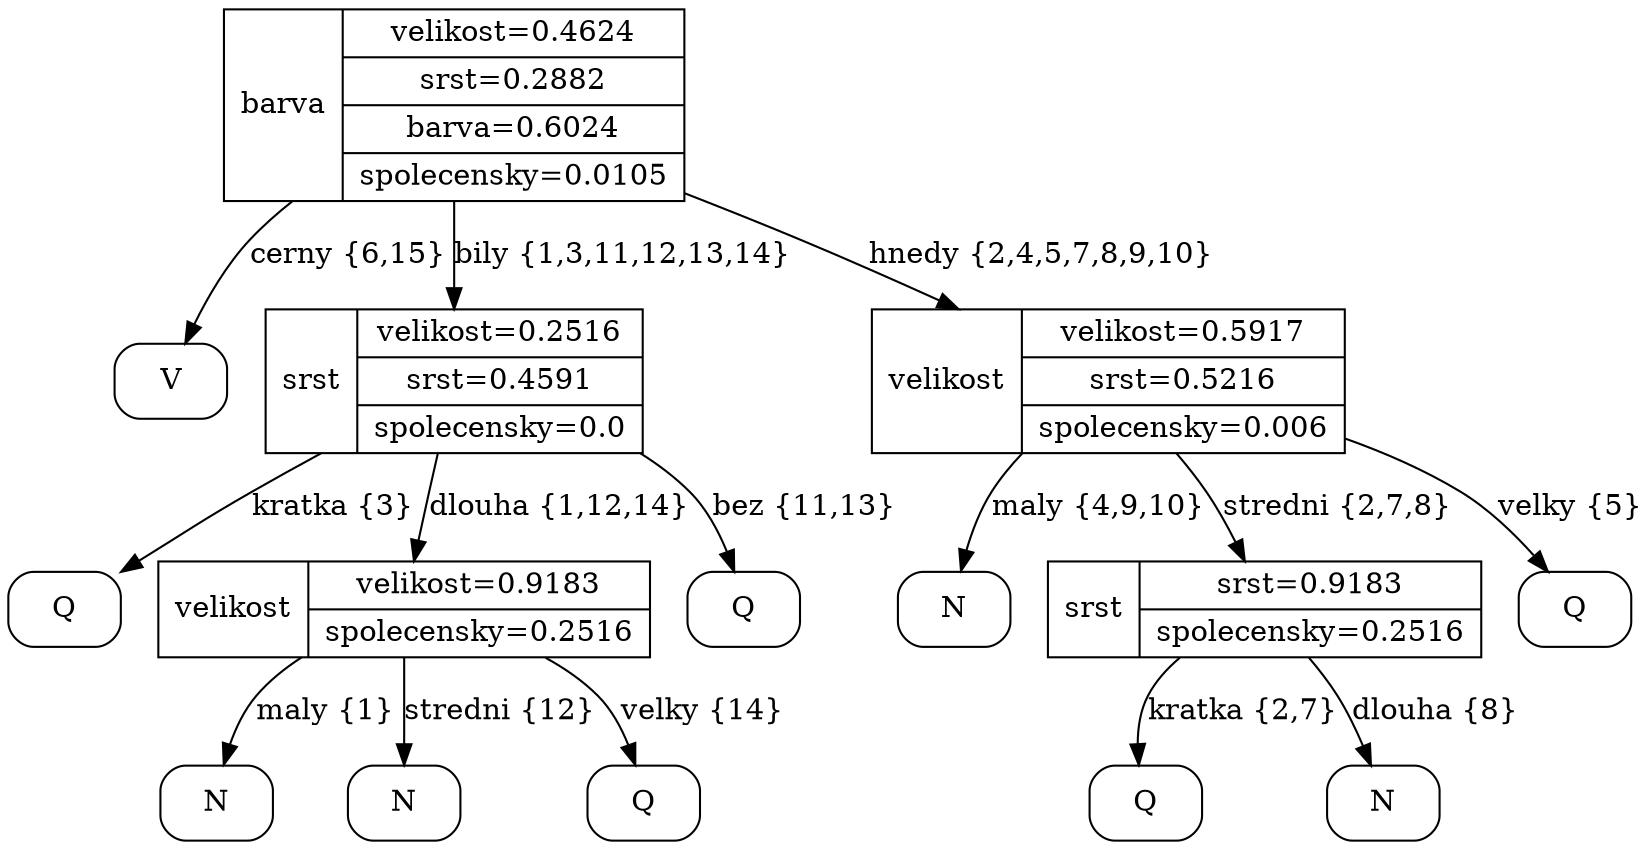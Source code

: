 digraph {
	barva1 [shape=record, label="barva|{velikost=0.4624|srst=0.2882|barva=0.6024|spolecensky=0.0105}"]
	V2  [shape=record, style=rounded, label="V"]
	barva1 -> V2 [label="cerny {6,15}"]
	srst3 [shape=record, label="srst|{velikost=0.2516|srst=0.4591|spolecensky=0.0}"]
	barva1 -> srst3 [label="bily {1,3,11,12,13,14}"]
	Q4  [shape=record, style=rounded, label="Q"]
	srst3 -> Q4 [label="kratka {3}"]
	velikost5 [shape=record, label="velikost|{velikost=0.9183|spolecensky=0.2516}"]
	srst3 -> velikost5 [label="dlouha {1,12,14}"]
	N6  [shape=record, style=rounded, label="N"]
	velikost5 -> N6 [label="maly {1}"]
	N7  [shape=record, style=rounded, label="N"]
	velikost5 -> N7 [label="stredni {12}"]
	Q8  [shape=record, style=rounded, label="Q"]
	velikost5 -> Q8 [label="velky {14}"]
	Q9  [shape=record, style=rounded, label="Q"]
	srst3 -> Q9 [label="bez {11,13}"]
	velikost10 [shape=record, label="velikost|{velikost=0.5917|srst=0.5216|spolecensky=0.006}"]
	barva1 -> velikost10 [label="hnedy {2,4,5,7,8,9,10}"]
	N11  [shape=record, style=rounded, label="N"]
	velikost10 -> N11 [label="maly {4,9,10}"]
	srst12 [shape=record, label="srst|{srst=0.9183|spolecensky=0.2516}"]
	velikost10 -> srst12 [label="stredni {2,7,8}"]
	Q13  [shape=record, style=rounded, label="Q"]
	srst12 -> Q13 [label="kratka {2,7}"]
	N14  [shape=record, style=rounded, label="N"]
	srst12 -> N14 [label="dlouha {8}"]
	Q15  [shape=record, style=rounded, label="Q"]
	velikost10 -> Q15 [label="velky {5}"]
}